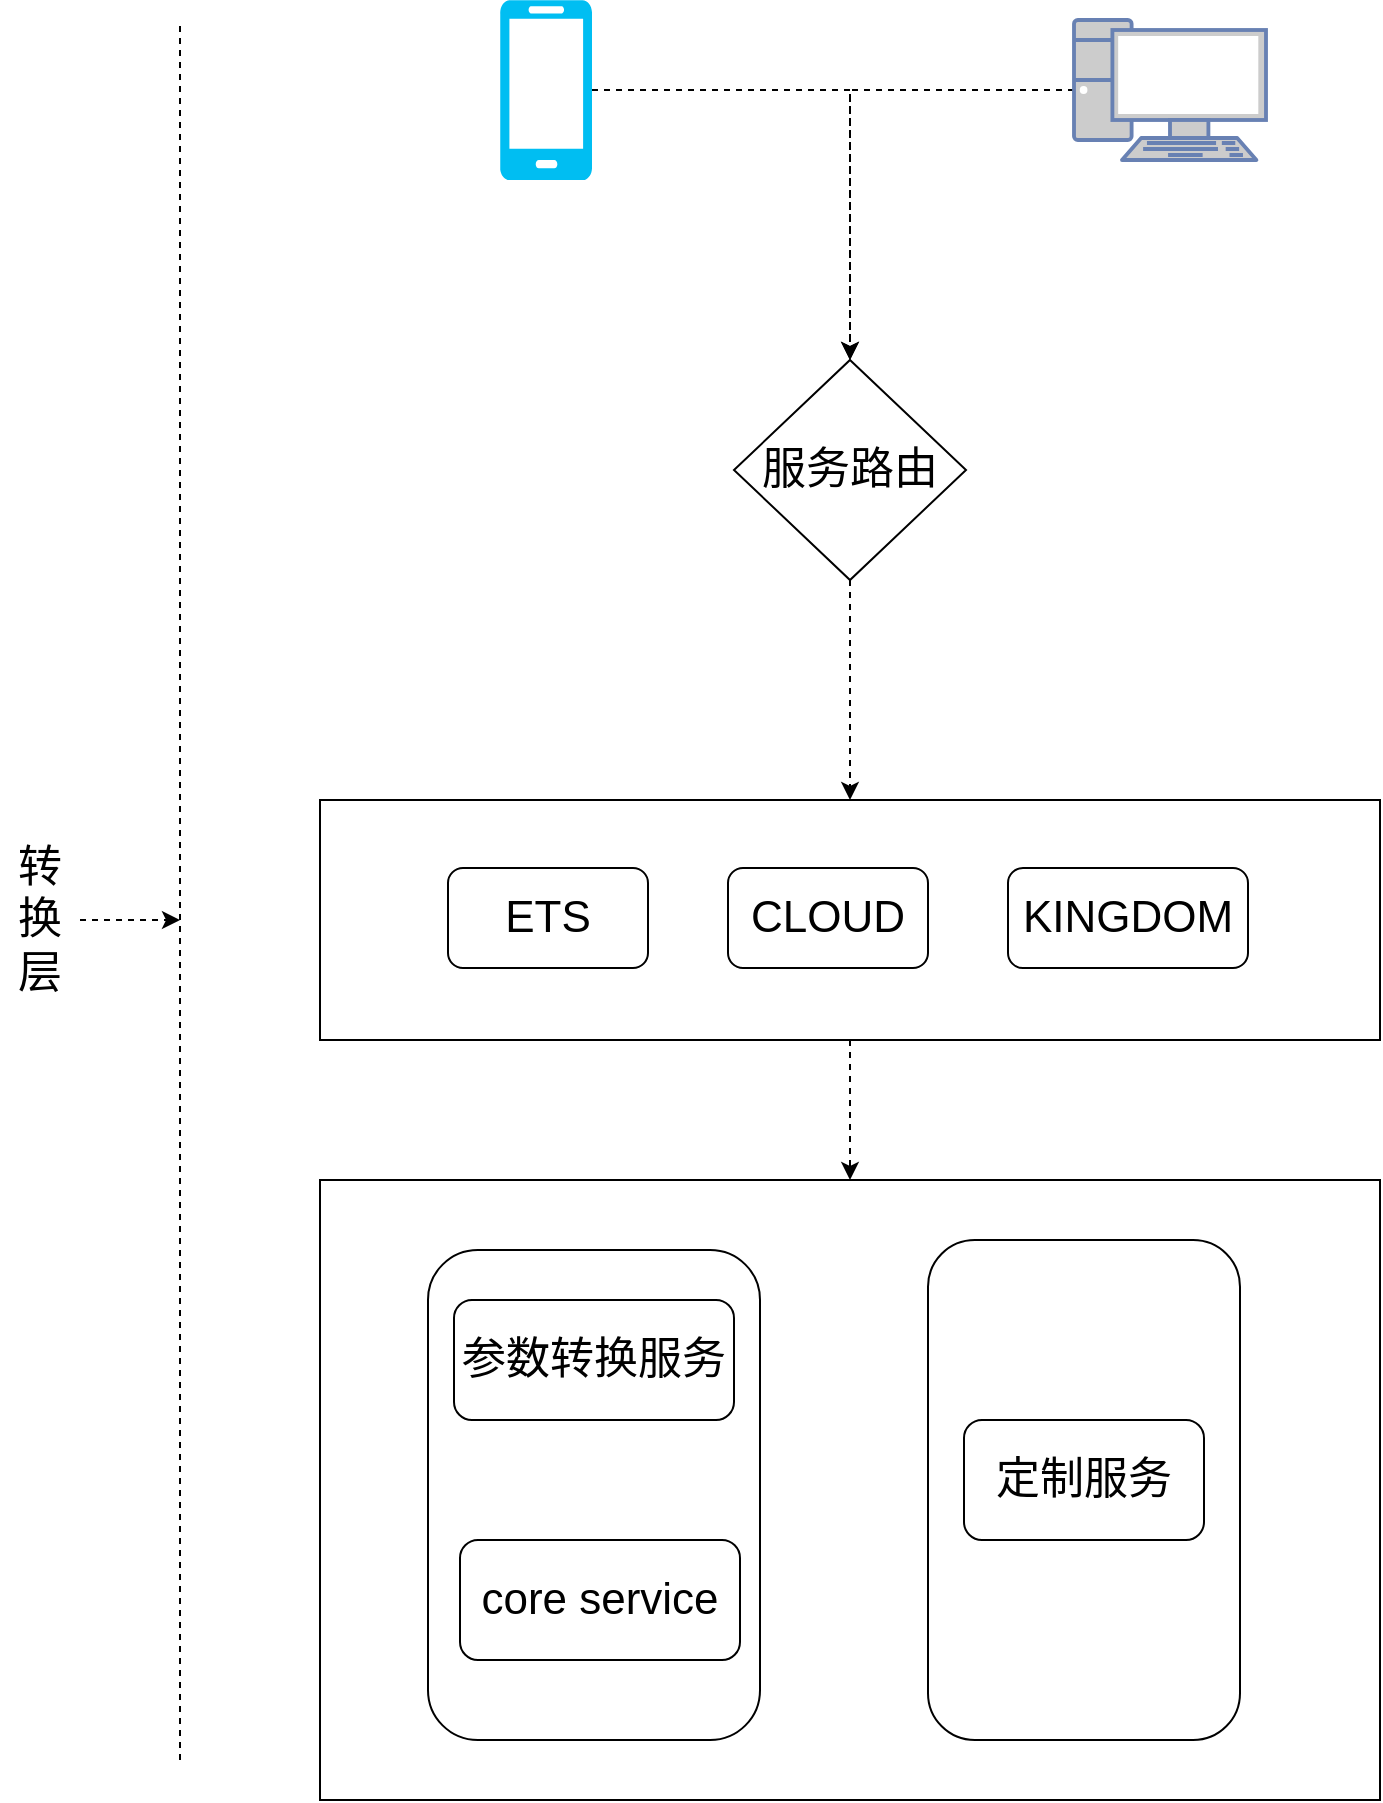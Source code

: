 <mxfile version="12.8.6" type="github">
  <diagram name="Page-1" id="5f0bae14-7c28-e335-631c-24af17079c00">
    <mxGraphModel dx="1426" dy="811" grid="1" gridSize="10" guides="1" tooltips="1" connect="1" arrows="1" fold="1" page="1" pageScale="1" pageWidth="1100" pageHeight="850" background="#ffffff" math="0" shadow="0">
      <root>
        <mxCell id="0" />
        <mxCell id="1" parent="0" />
        <mxCell id="68yGbEk53HBtTiQQJNc5-29" style="edgeStyle=orthogonalEdgeStyle;rounded=0;orthogonalLoop=1;jettySize=auto;html=1;dashed=1;fontSize=22;" edge="1" parent="1" source="68yGbEk53HBtTiQQJNc5-2" target="68yGbEk53HBtTiQQJNc5-25">
          <mxGeometry relative="1" as="geometry" />
        </mxCell>
        <mxCell id="68yGbEk53HBtTiQQJNc5-2" value="" style="fontColor=#0066CC;verticalAlign=top;verticalLabelPosition=bottom;labelPosition=center;align=center;html=1;outlineConnect=0;fillColor=#CCCCCC;strokeColor=#6881B3;gradientColor=none;gradientDirection=north;strokeWidth=2;shape=mxgraph.networks.pc;" vertex="1" parent="1">
          <mxGeometry x="637" y="50" width="96" height="70" as="geometry" />
        </mxCell>
        <mxCell id="68yGbEk53HBtTiQQJNc5-28" style="edgeStyle=orthogonalEdgeStyle;rounded=0;orthogonalLoop=1;jettySize=auto;html=1;dashed=1;fontSize=22;" edge="1" parent="1" source="68yGbEk53HBtTiQQJNc5-4" target="68yGbEk53HBtTiQQJNc5-25">
          <mxGeometry relative="1" as="geometry" />
        </mxCell>
        <mxCell id="68yGbEk53HBtTiQQJNc5-4" value="" style="verticalLabelPosition=bottom;html=1;verticalAlign=top;align=center;strokeColor=none;fillColor=#00BEF2;shape=mxgraph.azure.mobile;pointerEvents=1;" vertex="1" parent="1">
          <mxGeometry x="350" y="40" width="46" height="90" as="geometry" />
        </mxCell>
        <mxCell id="68yGbEk53HBtTiQQJNc5-15" style="edgeStyle=orthogonalEdgeStyle;rounded=0;orthogonalLoop=1;jettySize=auto;html=1;dashed=1;fontSize=22;" edge="1" parent="1" source="68yGbEk53HBtTiQQJNc5-6" target="68yGbEk53HBtTiQQJNc5-14">
          <mxGeometry relative="1" as="geometry" />
        </mxCell>
        <mxCell id="68yGbEk53HBtTiQQJNc5-6" value="" style="rounded=0;whiteSpace=wrap;html=1;" vertex="1" parent="1">
          <mxGeometry x="260" y="440" width="530" height="120" as="geometry" />
        </mxCell>
        <mxCell id="68yGbEk53HBtTiQQJNc5-8" value="" style="endArrow=none;html=1;dashed=1;" edge="1" parent="1">
          <mxGeometry width="50" height="50" relative="1" as="geometry">
            <mxPoint x="190" y="920" as="sourcePoint" />
            <mxPoint x="190" y="50" as="targetPoint" />
          </mxGeometry>
        </mxCell>
        <mxCell id="68yGbEk53HBtTiQQJNc5-10" style="edgeStyle=orthogonalEdgeStyle;rounded=0;orthogonalLoop=1;jettySize=auto;html=1;dashed=1;fontSize=22;" edge="1" parent="1" source="68yGbEk53HBtTiQQJNc5-9">
          <mxGeometry relative="1" as="geometry">
            <mxPoint x="190" y="500" as="targetPoint" />
          </mxGeometry>
        </mxCell>
        <mxCell id="68yGbEk53HBtTiQQJNc5-9" value="转换层" style="text;html=1;strokeColor=none;fillColor=none;align=center;verticalAlign=middle;whiteSpace=wrap;rounded=0;fontSize=22;" vertex="1" parent="1">
          <mxGeometry x="100" y="490" width="40" height="20" as="geometry" />
        </mxCell>
        <mxCell id="68yGbEk53HBtTiQQJNc5-11" value="ETS" style="rounded=1;whiteSpace=wrap;html=1;fontSize=22;" vertex="1" parent="1">
          <mxGeometry x="324" y="474" width="100" height="50" as="geometry" />
        </mxCell>
        <mxCell id="68yGbEk53HBtTiQQJNc5-12" value="CLOUD" style="rounded=1;whiteSpace=wrap;html=1;fontSize=22;" vertex="1" parent="1">
          <mxGeometry x="464" y="474" width="100" height="50" as="geometry" />
        </mxCell>
        <mxCell id="68yGbEk53HBtTiQQJNc5-13" value="KINGDOM" style="rounded=1;whiteSpace=wrap;html=1;fontSize=22;" vertex="1" parent="1">
          <mxGeometry x="604" y="474" width="120" height="50" as="geometry" />
        </mxCell>
        <mxCell id="68yGbEk53HBtTiQQJNc5-14" value="" style="rounded=0;whiteSpace=wrap;html=1;fontSize=22;" vertex="1" parent="1">
          <mxGeometry x="260" y="630" width="530" height="310" as="geometry" />
        </mxCell>
        <mxCell id="68yGbEk53HBtTiQQJNc5-16" value="" style="rounded=1;whiteSpace=wrap;html=1;fontSize=22;" vertex="1" parent="1">
          <mxGeometry x="314" y="665" width="166" height="245" as="geometry" />
        </mxCell>
        <mxCell id="68yGbEk53HBtTiQQJNc5-17" value="" style="rounded=1;whiteSpace=wrap;html=1;fontSize=22;" vertex="1" parent="1">
          <mxGeometry x="564" y="660" width="156" height="250" as="geometry" />
        </mxCell>
        <mxCell id="68yGbEk53HBtTiQQJNc5-21" value="core service" style="rounded=1;whiteSpace=wrap;html=1;fontSize=22;" vertex="1" parent="1">
          <mxGeometry x="330" y="810" width="140" height="60" as="geometry" />
        </mxCell>
        <mxCell id="68yGbEk53HBtTiQQJNc5-22" value="参数转换服务" style="rounded=1;whiteSpace=wrap;html=1;fontSize=22;" vertex="1" parent="1">
          <mxGeometry x="327" y="690" width="140" height="60" as="geometry" />
        </mxCell>
        <mxCell id="68yGbEk53HBtTiQQJNc5-23" value="定制服务" style="rounded=1;whiteSpace=wrap;html=1;fontSize=22;" vertex="1" parent="1">
          <mxGeometry x="582" y="750" width="120" height="60" as="geometry" />
        </mxCell>
        <mxCell id="68yGbEk53HBtTiQQJNc5-30" style="edgeStyle=orthogonalEdgeStyle;rounded=0;orthogonalLoop=1;jettySize=auto;html=1;dashed=1;fontSize=22;" edge="1" parent="1" source="68yGbEk53HBtTiQQJNc5-25" target="68yGbEk53HBtTiQQJNc5-6">
          <mxGeometry relative="1" as="geometry" />
        </mxCell>
        <mxCell id="68yGbEk53HBtTiQQJNc5-25" value="服务路由" style="rhombus;whiteSpace=wrap;html=1;fontSize=22;" vertex="1" parent="1">
          <mxGeometry x="467" y="220" width="116" height="110" as="geometry" />
        </mxCell>
      </root>
    </mxGraphModel>
  </diagram>
</mxfile>
